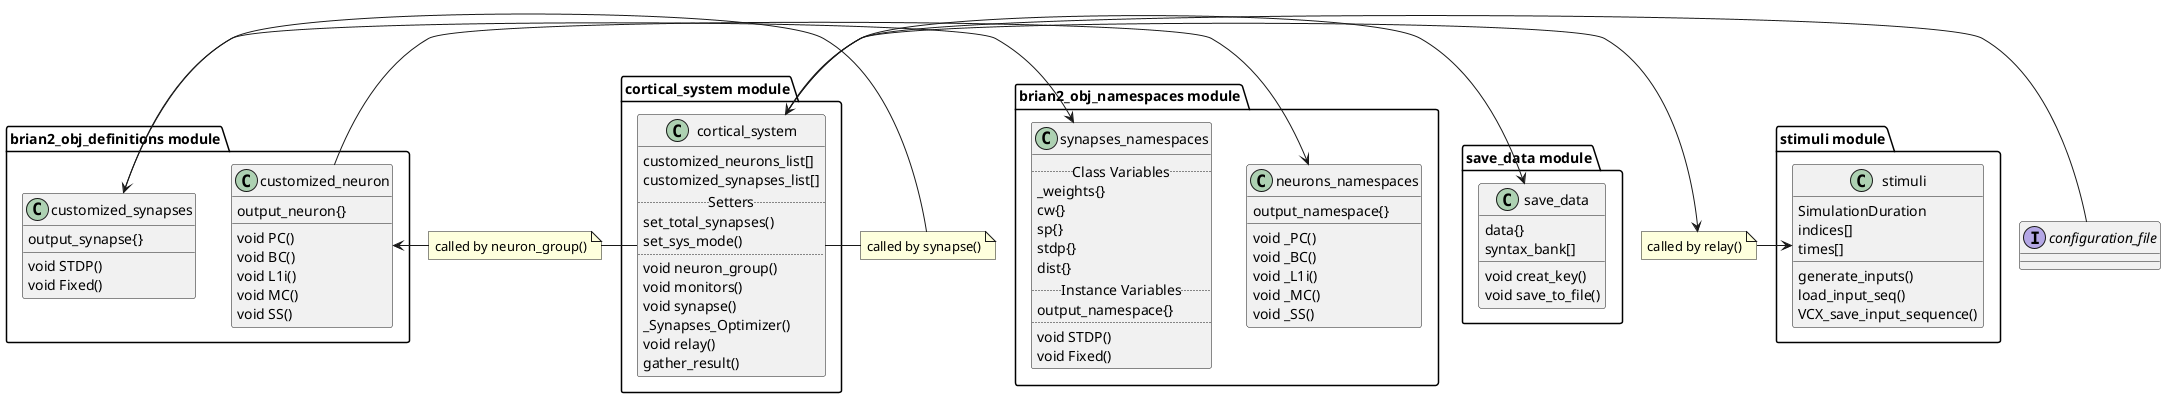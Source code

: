@startuml

note "called by neuron_group()" as N1
note "called by synapse()" as N2
note "called by relay()" as N3

package "cortical_system module"{
class cortical_system {
customized_neurons_list[]
customized_synapses_list[]
.. Setters ..
set_total_synapses()
set_sys_mode()
....
void neuron_group()
void monitors()
void synapse()
_Synapses_Optimizer()
void relay()
gather_result()
}
}

package "brian2_obj_definitions module"{
class customized_neuron{
output_neuron{}
void PC()
void BC()
void L1i()
void MC()
void SS()
}

class customized_synapses{
output_synapse{}
void STDP()
void Fixed()
}

customized_neuron <- N1
N1 -cortical_system
customized_synapses <- N2
N2-cortical_system
}

package "brian2_obj_namespaces module" {
class "synapses_namespaces"{
.. Class Variables ..
_weights{}
cw{}
sp{}
stdp{}
dist{}
.. Instance Variables ..
output_namespace{}
....
void STDP()
void Fixed()
}
class "neurons_namespaces"{

output_namespace{}
void _PC()
void _BC()
void _L1i()
void _MC()
void _SS()
}
neurons_namespaces<-customized_neuron
synapses_namespaces<-customized_synapses
}

package "save_data module"{
class save_data {
data{}
syntax_bank[]
void creat_key()
void save_to_file()
}
cortical_system->save_data
}

package "stimuli module" {
class stimuli {
SimulationDuration
indices[]
times[]
generate_inputs()
load_input_seq()
VCX_save_input_sequence()
}
cortical_system->N3
N3->stimuli
}

interface configuration_file
configuration_file->cortical_system

@enduml